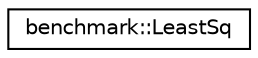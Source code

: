 digraph "Graphical Class Hierarchy"
{
 // LATEX_PDF_SIZE
  edge [fontname="Helvetica",fontsize="10",labelfontname="Helvetica",labelfontsize="10"];
  node [fontname="Helvetica",fontsize="10",shape=record];
  rankdir="LR";
  Node0 [label="benchmark::LeastSq",height=0.2,width=0.4,color="black", fillcolor="white", style="filled",URL="$structbenchmark_1_1LeastSq.html",tooltip=" "];
}
